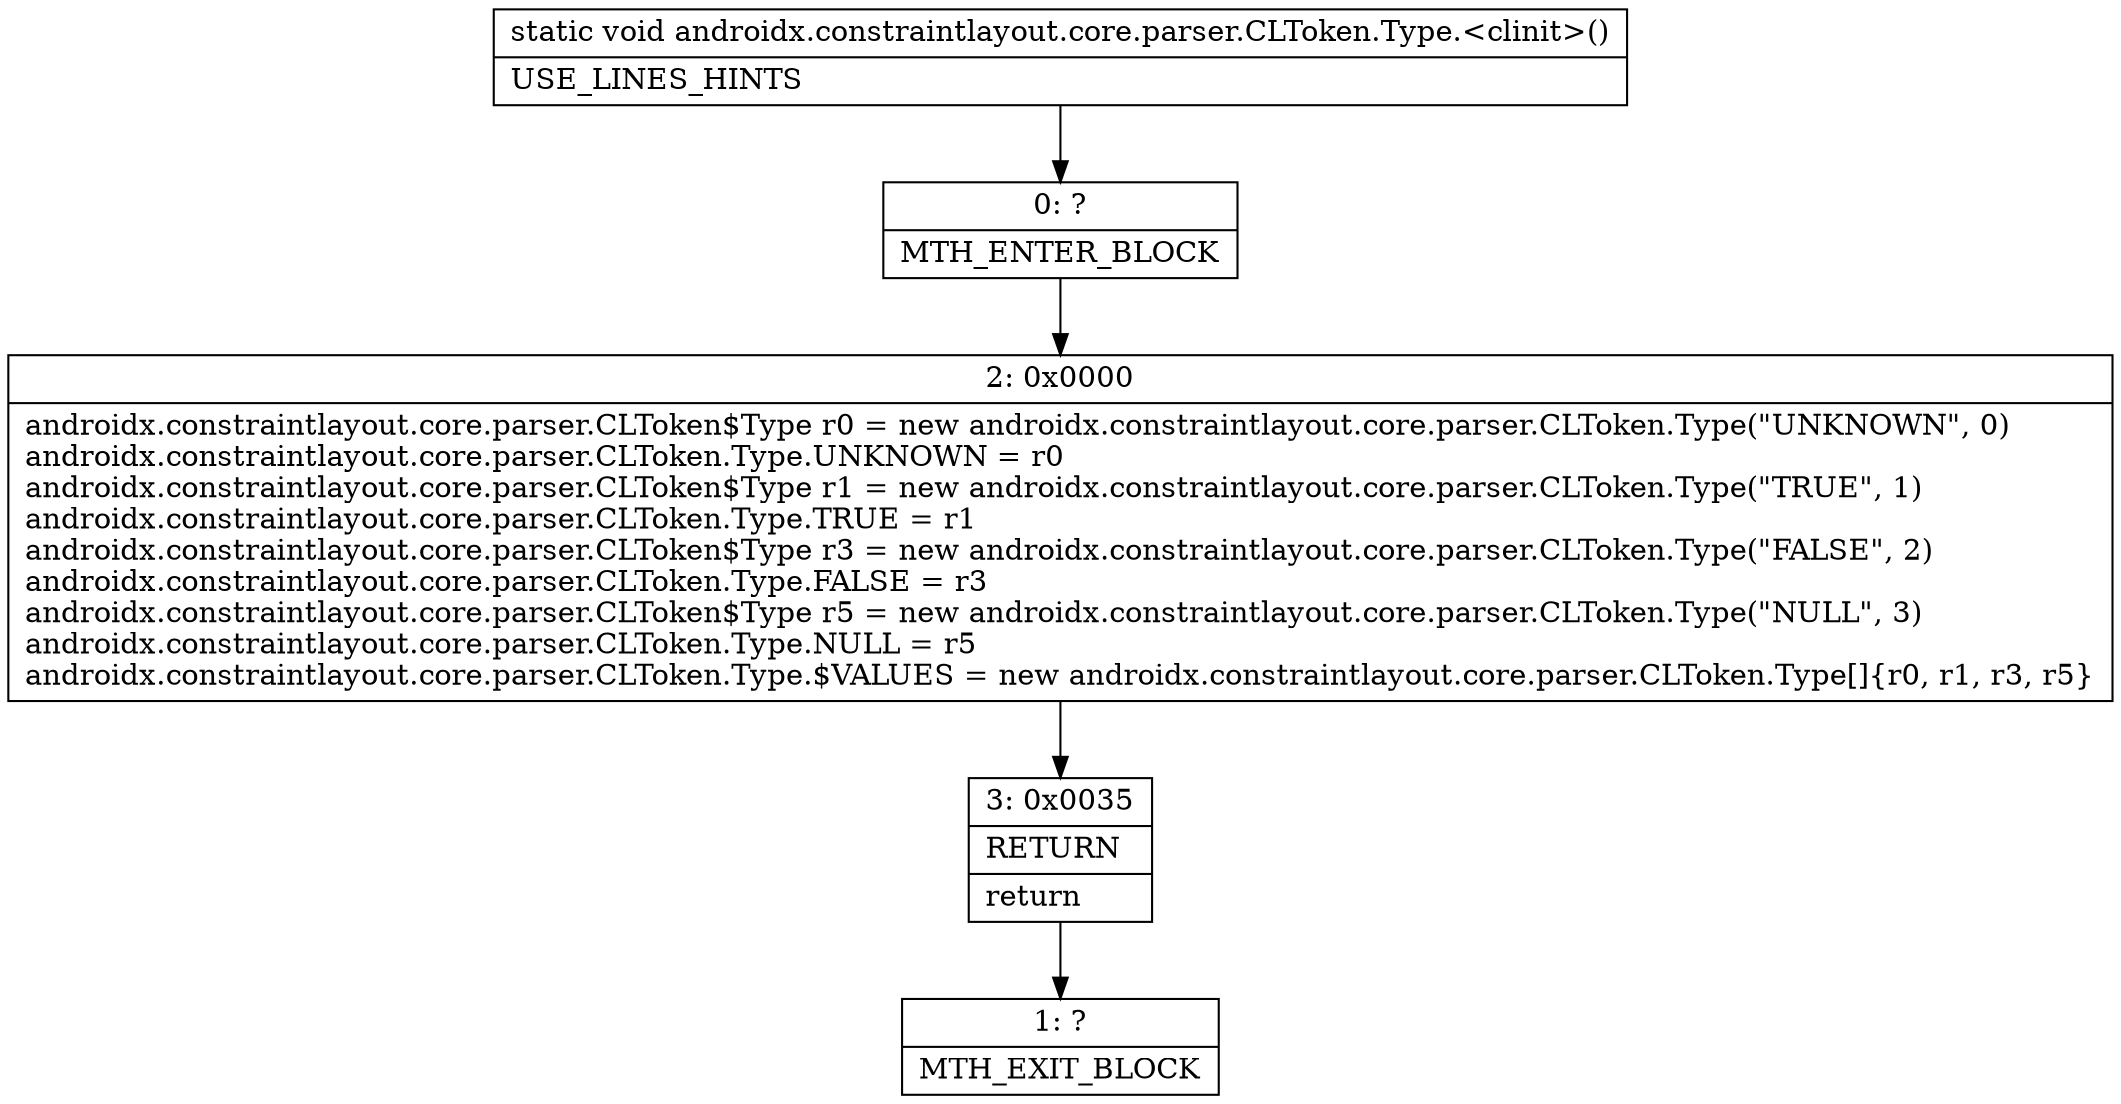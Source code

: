digraph "CFG forandroidx.constraintlayout.core.parser.CLToken.Type.\<clinit\>()V" {
Node_0 [shape=record,label="{0\:\ ?|MTH_ENTER_BLOCK\l}"];
Node_2 [shape=record,label="{2\:\ 0x0000|androidx.constraintlayout.core.parser.CLToken$Type r0 = new androidx.constraintlayout.core.parser.CLToken.Type(\"UNKNOWN\", 0)\landroidx.constraintlayout.core.parser.CLToken.Type.UNKNOWN = r0\landroidx.constraintlayout.core.parser.CLToken$Type r1 = new androidx.constraintlayout.core.parser.CLToken.Type(\"TRUE\", 1)\landroidx.constraintlayout.core.parser.CLToken.Type.TRUE = r1\landroidx.constraintlayout.core.parser.CLToken$Type r3 = new androidx.constraintlayout.core.parser.CLToken.Type(\"FALSE\", 2)\landroidx.constraintlayout.core.parser.CLToken.Type.FALSE = r3\landroidx.constraintlayout.core.parser.CLToken$Type r5 = new androidx.constraintlayout.core.parser.CLToken.Type(\"NULL\", 3)\landroidx.constraintlayout.core.parser.CLToken.Type.NULL = r5\landroidx.constraintlayout.core.parser.CLToken.Type.$VALUES = new androidx.constraintlayout.core.parser.CLToken.Type[]\{r0, r1, r3, r5\}\l}"];
Node_3 [shape=record,label="{3\:\ 0x0035|RETURN\l|return\l}"];
Node_1 [shape=record,label="{1\:\ ?|MTH_EXIT_BLOCK\l}"];
MethodNode[shape=record,label="{static void androidx.constraintlayout.core.parser.CLToken.Type.\<clinit\>()  | USE_LINES_HINTS\l}"];
MethodNode -> Node_0;Node_0 -> Node_2;
Node_2 -> Node_3;
Node_3 -> Node_1;
}


